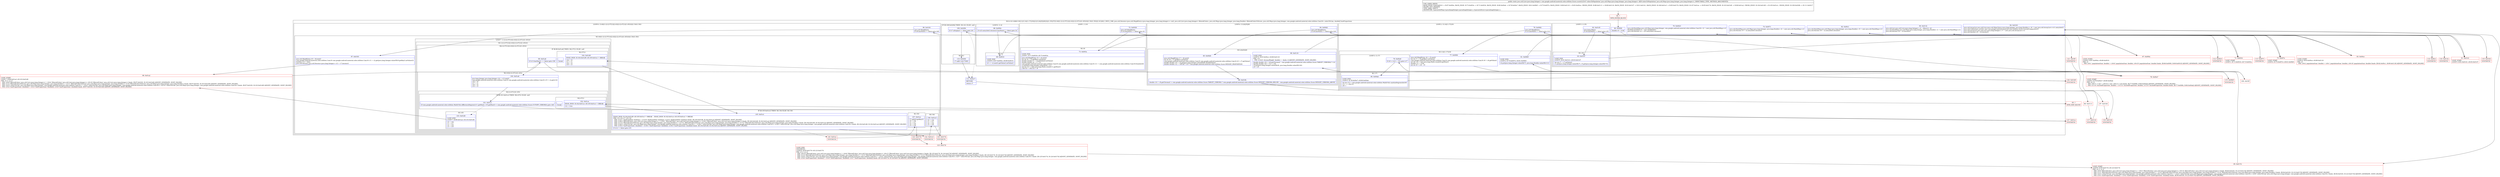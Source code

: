 digraph "CFG forcom.google.android.material.color.utilities.Score.score(Ljava\/util\/Map;)Ljava\/util\/List;" {
subgraph cluster_Region_1766837006 {
label = "R(14:1|(1:4)|6|(1:9)|11|(3:14|(1:17)|19)|21|(3:24|25|28)|32|(1:35)|37|(3:40|(1:(2:(2:57|1)|(2:43|(2:(2:47|1)|(1:45)))))|(1:54)(1:50))|(1:61)|62) | DECL_VAR: java.util.Iterator\<java.util.Map$Entry\<java.lang.Integer, java.lang.Integer\>\> null, java.util.List\<java.lang.Integer\> filteredColors, java.util.Map\<java.lang.Integer, java.lang.Double\> filteredColorsToScore, java.util.Map\<java.lang.Integer, com.google.android.material.color.utilities.Cam16\> colorsToCam, double[] hueProportions\l";
node [shape=record,color=blue];
Node_66 [shape=record,label="{66\:\ 0x0000|double r0 = 0.0d\l}"];
subgraph cluster_LoopRegion_1884404139 {
label = "LOOP:0: (1:4)";
node [shape=record,color=blue];
Node_68 [shape=record,label="{68\:\ 0x000e|if (r23.entrySet().iterator().hasNext() != false) goto L4\l}"];
subgraph cluster_Region_301588374 {
label = "R(1:4)";
node [shape=record,color=blue];
Node_69 [shape=record,label="{69\:\ 0x0010|LOOP_END\lLOOP:0: B:67:0x000a\-\>B:69:0x0010\l|r0 += r2.next().getValue().intValue()\l}"];
}
}
Node_70 [shape=record,label="{70\:\ 0x0023|java.util.HashMap java.util.Map\<java.lang.Integer, com.google.android.material.color.utilities.Cam16\> r2 = new java.util.HashMap\<\>()\ldouble[] double[] r3 = new double[361]\ljava.util.Iterator r4 = r23.entrySet().iterator()\l\l}"];
subgraph cluster_LoopRegion_1910398327 {
label = "LOOP:1: (1:9)";
node [shape=record,color=blue];
Node_72 [shape=record,label="{72\:\ 0x0038|java.util.Map$Entry \lif (r4.hasNext() != false) goto L9\l}"];
subgraph cluster_Region_507131775 {
label = "R(1:9)";
node [shape=record,color=blue];
Node_73 [shape=record,label="{73\:\ 0x003a|LOOP_END\lLOOP:1: B:71:0x0034\-\>B:73:0x003a\l|java.util.Map$Entry r5 = r4.next()\lint int r6 = r5.getKey().intValue()\ldouble double r7 = r5.getValue().intValue()\ldouble double r9 = r7 \/ r0\lcom.google.android.material.color.utilities.Cam16 com.google.android.material.color.utilities.Cam16 r11 = com.google.android.material.color.utilities.Cam16.fromInt(r6)\lr2.put(java.lang.Integer.valueOf(r6), r11)\lint int r13 = (int) java.lang.Math.round(r11.getHue())\lr3[r13] = r3[r13] + r9\l}"];
}
}
Node_74 [shape=record,label="{74\:\ 0x0071|java.util.HashMap java.util.Map\<java.lang.Integer, java.lang.Double\> r4 = new java.util.HashMap\<\>()\ljava.util.Iterator r5 = r2.entrySet().iterator()\l\l}"];
subgraph cluster_LoopRegion_538161756 {
label = "LOOP:2: (3:14|(1:17)|19)";
node [shape=record,color=blue];
Node_76 [shape=record,label="{76\:\ 0x0082|java.util.Map$Entry \lif (r5.hasNext() != false) goto L14\l}"];
subgraph cluster_Region_1629529268 {
label = "R(3:14|(1:17)|19)";
node [shape=record,color=blue];
Node_77 [shape=record,label="{77\:\ 0x0084|java.util.Map$Entry r6 = r5.next()\lint int r7 = r6.getKey().intValue()\lcom.google.android.material.color.utilities.Cam16 com.google.android.material.color.utilities.Cam16 r8 = r6.getValue()\lint int r10 = (int) java.lang.Math.round(r8.getHue())\ldouble r11 = 0.0d\lint int r9 = r10 \- 15\l}"];
subgraph cluster_LoopRegion_851753323 {
label = "LOOP:3: (1:17)";
node [shape=record,color=blue];
Node_79 [shape=record,label="{79\:\ 0x00a9|if (r9 \< (r10 + 15)) goto L17\l}"];
subgraph cluster_Region_404325279 {
label = "R(1:17)";
node [shape=record,color=blue];
Node_80 [shape=record,label="{80\:\ 0x00ab|LOOP_END\lLOOP:3: B:78:0x00a7\-\>B:80:0x00ab\l|int int r13 = com.google.android.material.color.utilities.MathUtils.sanitizeDegreesInt(r9)\lr11 += r3[r13]\lr9++\l}"];
}
}
Node_81 [shape=record,label="{81\:\ 0x00b5|LOOP_END\lLOOP:2: B:75:0x007e\-\>B:81:0x00b5\l|r4.put(java.lang.Integer.valueOf(r7), java.lang.Double.valueOf(r11))\l}"];
}
}
Node_82 [shape=record,label="{82\:\ 0x00c1|java.util.HashMap java.util.Map\<java.lang.Integer, java.lang.Double\> r5 = new java.util.HashMap\<\>()\ljava.util.Iterator r6 = r2.entrySet().iterator()\l\l}"];
subgraph cluster_LoopRegion_1126234767 {
label = "LOOP:4: (3:24|25|28)";
node [shape=record,color=blue];
Node_84 [shape=record,label="{84\:\ 0x00d2|java.util.Map$Entry \lif (r6.hasNext() != false) goto L24\l}"];
subgraph cluster_Region_172710510 {
label = "R(3:24|25|28)";
node [shape=record,color=blue];
Node_85 [shape=record,label="{85\:\ 0x00d4|java.util.Map$Entry r7 = r6.next()\lint int r8 = r7.getKey().intValue()\lcom.google.android.material.color.utilities.Cam16 com.google.android.material.color.utilities.Cam16 r9 = r7.getValue()\ldouble double r10 = r4.get(java.lang.Integer.valueOf(r8)).doubleValue()\ldouble double r12 = 100.0d * r10 * com.google.android.material.color.utilities.Score.WEIGHT_PROPORTION\l}"];
Node_86 [shape=record,label="{86\:\ 0x010b|double r14 = r9.getChroma() \< com.google.android.material.color.utilities.Score.TARGET_CHROMA ? com.google.android.material.color.utilities.Score.WEIGHT_CHROMA_BELOW : com.google.android.material.color.utilities.Score.WEIGHT_CHROMA_ABOVE\l}"];
Node_89 [shape=record,label="{89\:\ 0x0118|LOOP_END\lLOOP:4: B:83:0x00ce\-\>B:89:0x0118\lPHI: r14 \l  PHI: (r14v6 'chromaWeight' double) =  binds: [] A[DONT_GENERATE, DONT_INLINE]\l|double double r18 = (r9.getChroma() \- com.google.android.material.color.utilities.Score.TARGET_CHROMA) * r14\ldouble double r16 = r12 + r18\lr5.put(java.lang.Integer.valueOf(r8), java.lang.Double.valueOf(r16))\lr0 = r0\l}"];
}
}
Node_90 [shape=record,label="{90\:\ 0x0132|java.util.List java.util.List\<java.lang.Integer\> r0 = filter(r4, r2)\ljava.util.HashMap java.util.Map\<java.lang.Integer, java.lang.Double\> r1 = new java.util.HashMap\<\>()\ljava.util.Iterator r6 = r0.iterator()\l\l}"];
subgraph cluster_LoopRegion_1052872609 {
label = "LOOP:5: (1:35)";
node [shape=record,color=blue];
Node_92 [shape=record,label="{92\:\ 0x0145|java.lang.Object \lif (r6.hasNext() != false) goto L35\l}"];
subgraph cluster_Region_2110107250 {
label = "R(1:35)";
node [shape=record,color=blue];
Node_93 [shape=record,label="{93\:\ 0x0147|LOOP_END\lLOOP:5: B:91:0x0141\-\>B:93:0x0147\l|int int r7 = r7.intValue()\lr1.put(java.lang.Integer.valueOf(r7), r5.get(java.lang.Integer.valueOf(r7)))\l}"];
}
}
Node_94 [shape=record,label="{94\:\ 0x0163|java.util.ArrayList java.util.List\<java.util.Map.Entry\<java.lang.Integer, java.lang.Double\>\> r6 = new java.util.ArrayList\<\>(r1.entrySet())\ljava.util.Collections.sort(r6, new com.google.android.material.color.utilities.Score.ScoredComparator())\ljava.util.ArrayList java.util.List\<java.lang.Integer\> r7 = new java.util.ArrayList\<\>()\ljava.util.Iterator r8 = r6.iterator()\l\l}"];
subgraph cluster_LoopRegion_1031231723 {
label = "LOOP:6: (3:40|(1:(2:(2:57|1)|(2:43|(2:(2:47|1)|(1:45)))))|(1:54)(1:50))";
node [shape=record,color=blue];
Node_96 [shape=record,label="{96\:\ 0x0181|java.util.Map$Entry \lif (r8.hasNext() != false) goto L40\l}"];
subgraph cluster_Region_1231426780 {
label = "R(3:40|(1:(2:(2:57|1)|(2:43|(2:(2:47|1)|(1:45)))))|(1:54)(1:50))";
node [shape=record,color=blue];
Node_97 [shape=record,label="{97\:\ 0x0183|java.util.Map$Entry r9 = r8.next()\lcom.google.android.material.color.utilities.Cam16 com.google.android.material.color.utilities.Cam16 r11 = r2.get(java.lang.Integer.valueOf(r9.getKey().intValue()))\lboolean r12 = false\ljava.util.Iterator java.util.Iterator\<java.lang.Integer\> r13 = r7.iterator()\l}"];
subgraph cluster_LoopRegion_4955211 {
label = "LOOP:7: (1:(2:(2:57|1)|(2:43|(2:(2:47|1)|(1:45)))))";
node [shape=record,color=blue];
subgraph cluster_Region_1157360207 {
label = "R(1:(2:(2:57|1)|(2:43|(2:(2:47|1)|(1:45)))))";
node [shape=record,color=blue];
subgraph cluster_Region_1987434998 {
label = "R(2:(2:57|1)|(2:43|(2:(2:47|1)|(1:45))))";
node [shape=record,color=blue];
subgraph cluster_IfRegion_428796219 {
label = "IF [B:99:0x01a6] THEN: R(2:57|1) ELSE: null";
node [shape=record,color=blue];
Node_99 [shape=record,label="{99\:\ 0x01a6|if (r13.hasNext() == false) goto L56\l}"];
subgraph cluster_Region_339810077 {
label = "R(2:57|1)";
node [shape=record,color=blue];
Node_104 [shape=record,label="{104\:\ 0x01d9|EDGE_INSN: B:104:0x01d9\-\>B:105:0x01e1 ?: BREAK  \l|r16 = r0\lr17 = r1\lr18 = r2\lr19 = r3\l}"];
Node_InsnContainer_1908565971 [shape=record,label="{|break\l}"];
}
}
subgraph cluster_Region_1545664288 {
label = "R(2:43|(2:(2:47|1)|(1:45)))";
node [shape=record,color=blue];
Node_100 [shape=record,label="{100\:\ 0x01a8|java.lang.Integer java.lang.Integer r14 = r13.next()\lcom.google.android.material.color.utilities.Cam16 com.google.android.material.color.utilities.Cam16 r15 = r2.get(r14)\lr16 = r0\lr17 = r1\lr18 = r2\lr19 = r3\l}"];
subgraph cluster_Region_758580324 {
label = "R(2:(2:47|1)|(1:45))";
node [shape=record,color=blue];
subgraph cluster_IfRegion_372751043 {
label = "IF [B:101:0x01cc] THEN: R(2:47|1) ELSE: null";
node [shape=record,color=blue];
Node_101 [shape=record,label="{101\:\ 0x01cc|if (com.google.android.material.color.utilities.MathUtils.differenceDegrees(r11.getHue(), r15.getHue()) \< com.google.android.material.color.utilities.Score.CUTOFF_CHROMA) goto L46\l}"];
subgraph cluster_Region_1188114505 {
label = "R(2:47|1)";
node [shape=record,color=blue];
Node_102 [shape=record,label="{102\:\ 0x01ce|EDGE_INSN: B:102:0x01ce\-\>B:105:0x01e1 ?: BREAK  \l|r12 = true\l}"];
Node_InsnContainer_906312223 [shape=record,label="{|break\l}"];
}
}
subgraph cluster_Region_111692473 {
label = "R(1:45)";
node [shape=record,color=blue];
Node_103 [shape=record,label="{103\:\ 0x01d0|LOOP_END\lLOOP:7: B:98:0x01a2\-\>B:103:0x01d0\l|r0 = r16\lr1 = r17\lr2 = r18\lr3 = r19\l}"];
}
}
}
}
}
}
subgraph cluster_IfRegion_1589010601 {
label = "IF [B:105:0x01e1] THEN: R(1:54) ELSE: R(1:50)";
node [shape=record,color=blue];
Node_105 [shape=record,label="{105\:\ 0x01e1|EDGE_INSN: B:104:0x01d9\-\>B:105:0x01e1 ?: BREAK  , EDGE_INSN: B:102:0x01ce\-\>B:105:0x01e1 ?: BREAK  \lPHI: r12 r16 r17 r18 r19 \l  PHI: (r12v1 'duplicateHue' boolean) = (r12v0 'duplicateHue' boolean), (r12v2 'duplicateHue' boolean) binds: [B:104:0x01d9, B:102:0x01ce] A[DONT_GENERATE, DONT_INLINE]\l  PHI: (r16v2 'filteredColors' java.util.List\<java.lang.Integer\>) = (r16v1 'filteredColors' java.util.List\<java.lang.Integer\>), (r16v3 'filteredColors' java.util.List\<java.lang.Integer\>) binds: [B:104:0x01d9, B:102:0x01ce] A[DONT_GENERATE, DONT_INLINE]\l  PHI: (r17v2 'filteredColorsToScore' java.util.Map\<java.lang.Integer, java.lang.Double\>) = (r17v1 'filteredColorsToScore' java.util.Map\<java.lang.Integer, java.lang.Double\>), (r17v3 'filteredColorsToScore' java.util.Map\<java.lang.Integer, java.lang.Double\>) binds: [B:104:0x01d9, B:102:0x01ce] A[DONT_GENERATE, DONT_INLINE]\l  PHI: (r18v2 'colorsToCam' java.util.Map\<java.lang.Integer, com.google.android.material.color.utilities.Cam16\>) = (r18v1 'colorsToCam' java.util.Map\<java.lang.Integer, com.google.android.material.color.utilities.Cam16\>), (r18v3 'colorsToCam' java.util.Map\<java.lang.Integer, com.google.android.material.color.utilities.Cam16\>) binds: [B:104:0x01d9, B:102:0x01ce] A[DONT_GENERATE, DONT_INLINE]\l  PHI: (r19v2 'hueProportions' double[]) = (r19v1 'hueProportions' double[]), (r19v3 'hueProportions' double[]) binds: [B:104:0x01d9, B:102:0x01ce] A[DONT_GENERATE, DONT_INLINE]\l|if (r12 != false) goto L53\l}"];
subgraph cluster_Region_163219469 {
label = "R(1:54)";
node [shape=record,color=blue];
Node_106 [shape=record,label="{106\:\ 0x01e3|r0 = r16\lr1 = r17\lr2 = r18\lr3 = r19\l}"];
}
subgraph cluster_Region_1509047166 {
label = "R(1:50)";
node [shape=record,color=blue];
Node_107 [shape=record,label="{107\:\ 0x01ec|r7.add(r9.getKey())\lr0 = r16\lr1 = r17\lr2 = r18\lr3 = r19\l}"];
}
}
}
}
subgraph cluster_IfRegion_638045981 {
label = "IF [B:109:0x020b] THEN: R(1:61) ELSE: null";
node [shape=record,color=blue];
Node_109 [shape=record,label="{109\:\ 0x020b|if (r7.isEmpty() != false) goto L61\l}"];
subgraph cluster_Region_1918285113 {
label = "R(1:61)";
node [shape=record,color=blue];
Node_110 [shape=record,label="{110\:\ 0x020d|r7.add(\-12417548)\l}"];
}
}
Node_111 [shape=record,label="{111\:\ 0x0217|RETURN\l|return r7\l}"];
}
Node_64 [shape=record,color=red,label="{64\:\ ?|MTH_ENTER_BLOCK\l}"];
Node_67 [shape=record,color=red,label="{67\:\ 0x000a|LOOP_START\lLOOP:0: B:67:0x000a\-\>B:69:0x0010\lPHI: r0 \l  PHI: (r0v1 'populationSum' double) = (r0v0 'populationSum' double), (r0v19 'populationSum' double) binds: [B:66:0x0000, B:69:0x0010] A[DONT_GENERATE, DONT_INLINE]\l}"];
Node_112 [shape=record,color=red,label="{112\:\ 0x0023|SYNTHETIC\l}"];
Node_71 [shape=record,color=red,label="{71\:\ 0x0034|LOOP_START\lLOOP:1: B:71:0x0034\-\>B:73:0x003a\l}"];
Node_113 [shape=record,color=red,label="{113\:\ 0x0071|SYNTHETIC\l}"];
Node_75 [shape=record,color=red,label="{75\:\ 0x007e|LOOP_START\lLOOP:2: B:75:0x007e\-\>B:81:0x00b5\l}"];
Node_78 [shape=record,color=red,label="{78\:\ 0x00a7|LOOP_START\lLOOP:3: B:78:0x00a7\-\>B:80:0x00ab\lPHI: r9 r11 \l  PHI: (r9v11 'j' int) = (r9v10 'j' int), (r9v13 'j' int) binds: [B:77:0x0084, B:80:0x00ab] A[DONT_GENERATE, DONT_INLINE]\l  PHI: (r11v4 'excitedProportion' double) = (r11v3 'excitedProportion' double), (r11v5 'excitedProportion' double) binds: [B:77:0x0084, B:80:0x00ab] A[DONT_GENERATE, DONT_INLINE]\l}"];
Node_115 [shape=record,color=red,label="{115\:\ 0x00b5|SYNTHETIC\l}"];
Node_114 [shape=record,color=red,label="{114\:\ 0x00c1|SYNTHETIC\l}"];
Node_83 [shape=record,color=red,label="{83\:\ 0x00ce|LOOP_START\lLOOP:4: B:83:0x00ce\-\>B:89:0x0118\lPHI: r0 \l  PHI: (r0v2 'populationSum' double) = (r0v1 'populationSum' double), (r0v18 'populationSum' double) binds: [B:82:0x00c1, B:89:0x0118] A[DONT_GENERATE, DONT_INLINE]\l}"];
Node_87 [shape=record,color=red,label="{87\:\ 0x010d}"];
Node_118 [shape=record,color=red,label="{118\:\ 0x0118|SYNTHETIC\l}"];
Node_88 [shape=record,color=red,label="{88\:\ 0x0113}"];
Node_117 [shape=record,color=red,label="{117\:\ 0x0118|SYNTHETIC\l}"];
Node_116 [shape=record,color=red,label="{116\:\ 0x0132|SYNTHETIC\l}"];
Node_91 [shape=record,color=red,label="{91\:\ 0x0141|LOOP_START\lLOOP:5: B:91:0x0141\-\>B:93:0x0147\l}"];
Node_119 [shape=record,color=red,label="{119\:\ 0x0163|SYNTHETIC\l}"];
Node_95 [shape=record,color=red,label="{95\:\ 0x017d|LOOP_START\lLOOP:6: B:95:0x017d\-\>B:123:0x017d\lPHI: r0 r1 r2 r3 \l  PHI: (r0v4 'filteredColors' java.util.List\<java.lang.Integer\>) = (r0v3 'filteredColors' java.util.List\<java.lang.Integer\>), (r0v10 'filteredColors' java.util.List\<java.lang.Integer\>) binds: [B:94:0x0163, B:123:0x017d] A[DONT_GENERATE, DONT_INLINE]\l  PHI: (r1v1 'filteredColorsToScore' java.util.Map\<java.lang.Integer, java.lang.Double\>) = (r1v0 'filteredColorsToScore' java.util.Map\<java.lang.Integer, java.lang.Double\>), (r1v4 'filteredColorsToScore' java.util.Map\<java.lang.Integer, java.lang.Double\>) binds: [B:94:0x0163, B:123:0x017d] A[DONT_GENERATE, DONT_INLINE]\l  PHI: (r2v3 'colorsToCam' java.util.Map\<java.lang.Integer, com.google.android.material.color.utilities.Cam16\>) = (r2v2 'colorsToCam' java.util.Map\<java.lang.Integer, com.google.android.material.color.utilities.Cam16\>), (r2v6 'colorsToCam' java.util.Map\<java.lang.Integer, com.google.android.material.color.utilities.Cam16\>) binds: [B:94:0x0163, B:123:0x017d] A[DONT_GENERATE, DONT_INLINE]\l  PHI: (r3v3 'hueProportions' double[]) = (r3v2 'hueProportions' double[]), (r3v6 'hueProportions' double[]) binds: [B:94:0x0163, B:123:0x017d] A[DONT_GENERATE, DONT_INLINE]\l}"];
Node_98 [shape=record,color=red,label="{98\:\ 0x01a2|LOOP_START\lLOOP:7: B:98:0x01a2\-\>B:103:0x01d0\lPHI: r0 r1 r2 r3 \l  PHI: (r0v8 'filteredColors' java.util.List\<java.lang.Integer\>) = (r0v4 'filteredColors' java.util.List\<java.lang.Integer\>), (r0v16 'filteredColors' java.util.List\<java.lang.Integer\>) binds: [B:97:0x0183, B:103:0x01d0] A[DONT_GENERATE, DONT_INLINE]\l  PHI: (r1v2 'filteredColorsToScore' java.util.Map\<java.lang.Integer, java.lang.Double\>) = (r1v1 'filteredColorsToScore' java.util.Map\<java.lang.Integer, java.lang.Double\>), (r1v6 'filteredColorsToScore' java.util.Map\<java.lang.Integer, java.lang.Double\>) binds: [B:97:0x0183, B:103:0x01d0] A[DONT_GENERATE, DONT_INLINE]\l  PHI: (r2v4 'colorsToCam' java.util.Map\<java.lang.Integer, com.google.android.material.color.utilities.Cam16\>) = (r2v3 'colorsToCam' java.util.Map\<java.lang.Integer, com.google.android.material.color.utilities.Cam16\>), (r2v10 'colorsToCam' java.util.Map\<java.lang.Integer, com.google.android.material.color.utilities.Cam16\>) binds: [B:97:0x0183, B:103:0x01d0] A[DONT_GENERATE, DONT_INLINE]\l  PHI: (r3v4 'hueProportions' double[]) = (r3v3 'hueProportions' double[]), (r3v8 'hueProportions' double[]) binds: [B:97:0x0183, B:103:0x01d0] A[DONT_GENERATE, DONT_INLINE]\l}"];
Node_127 [shape=record,color=red,label="{127\:\ 0x01ce|SYNTHETIC\l}"];
Node_120 [shape=record,color=red,label="{120\:\ 0x01ec|SYNTHETIC\l}"];
Node_124 [shape=record,color=red,label="{124\:\ 0x017d|SYNTHETIC\l}"];
Node_123 [shape=record,color=red,label="{123\:\ 0x017d|LOOP_END\lSYNTHETIC\lLOOP:6: B:95:0x017d\-\>B:123:0x017d\lPHI: r0 r1 r2 r3 \l  PHI: (r0v10 'filteredColors' java.util.List\<java.lang.Integer\>) = (r0v9 'filteredColors' java.util.List\<java.lang.Integer\>), (r0v13 'filteredColors' java.util.List\<java.lang.Integer\>) binds: [B:125:0x017d, B:124:0x017d] A[DONT_GENERATE, DONT_INLINE]\l  PHI: (r1v4 'filteredColorsToScore' java.util.Map\<java.lang.Integer, java.lang.Double\>) = (r1v3 'filteredColorsToScore' java.util.Map\<java.lang.Integer, java.lang.Double\>), (r1v5 'filteredColorsToScore' java.util.Map\<java.lang.Integer, java.lang.Double\>) binds: [B:125:0x017d, B:124:0x017d] A[DONT_GENERATE, DONT_INLINE]\l  PHI: (r2v6 'colorsToCam' java.util.Map\<java.lang.Integer, com.google.android.material.color.utilities.Cam16\>) = (r2v5 'colorsToCam' java.util.Map\<java.lang.Integer, com.google.android.material.color.utilities.Cam16\>), (r2v7 'colorsToCam' java.util.Map\<java.lang.Integer, com.google.android.material.color.utilities.Cam16\>) binds: [B:125:0x017d, B:124:0x017d] A[DONT_GENERATE, DONT_INLINE]\l  PHI: (r3v6 'hueProportions' double[]) = (r3v5 'hueProportions' double[]), (r3v7 'hueProportions' double[]) binds: [B:125:0x017d, B:124:0x017d] A[DONT_GENERATE, DONT_INLINE]\l}"];
Node_122 [shape=record,color=red,label="{122\:\ 0x01e3|SYNTHETIC\l}"];
Node_125 [shape=record,color=red,label="{125\:\ 0x017d|SYNTHETIC\l}"];
Node_126 [shape=record,color=red,label="{126\:\ 0x01d9|SYNTHETIC\l}"];
Node_121 [shape=record,color=red,label="{121\:\ 0x01ff|SYNTHETIC\l}"];
Node_108 [shape=record,color=red,label="{108\:\ 0x01ff}"];
Node_65 [shape=record,color=red,label="{65\:\ ?|MTH_EXIT_BLOCK\l}"];
MethodNode[shape=record,label="{public static java.util.List\<java.lang.Integer\> com.google.android.material.color.utilities.Score.score((r23v0 'colorsToPopulation' java.util.Map\<java.lang.Integer, java.lang.Integer\> A[D('colorsToPopulation' java.util.Map\<java.lang.Integer, java.lang.Integer\>), IMMUTABLE_TYPE, METHOD_ARGUMENT]))  | USE_LINES_HINTS\lBACK_EDGE: B:69:0x0010 \-\> B:67:0x000a, BACK_EDGE: B:73:0x003a \-\> B:71:0x0034, BACK_EDGE: B:80:0x00ab \-\> B:78:0x00a7, BACK_EDGE: B:81:0x00b5 \-\> B:75:0x007e, BACK_EDGE: B:89:0x0118 \-\> B:83:0x00ce, CROSS_EDGE: B:88:0x0113 \-\> B:89:0x0118, BACK_EDGE: B:93:0x0147 \-\> B:91:0x0141, BACK_EDGE: B:106:0x01e3 \-\> B:95:0x017d, BACK_EDGE: B:107:0x01ec \-\> B:95:0x017d, BACK_EDGE: B:103:0x01d0 \-\> B:98:0x01a2, CROSS_EDGE: B:104:0x01d9 \-\> B:105:0x01e1, CROSS_EDGE: B:109:0x020b \-\> B:111:0x0217\lINLINE_NOT_NEEDED\lTYPE_VARS: EMPTY\lSIGNATURE: (Ljava\/util\/Map\<Ljava\/lang\/Integer;Ljava\/lang\/Integer;\>;)Ljava\/util\/List\<Ljava\/lang\/Integer;\>;\l}"];
MethodNode -> Node_64;Node_66 -> Node_67;
Node_68 -> Node_69;
Node_68 -> Node_112[style=dashed];
Node_69 -> Node_67;
Node_70 -> Node_71;
Node_72 -> Node_73;
Node_72 -> Node_113[style=dashed];
Node_73 -> Node_71;
Node_74 -> Node_75;
Node_76 -> Node_77;
Node_76 -> Node_114[style=dashed];
Node_77 -> Node_78;
Node_79 -> Node_80;
Node_79 -> Node_115[style=dashed];
Node_80 -> Node_78;
Node_81 -> Node_75;
Node_82 -> Node_83;
Node_84 -> Node_85;
Node_84 -> Node_116[style=dashed];
Node_85 -> Node_86;
Node_86 -> Node_87;
Node_86 -> Node_88;
Node_89 -> Node_83;
Node_90 -> Node_91;
Node_92 -> Node_93;
Node_92 -> Node_119[style=dashed];
Node_93 -> Node_91;
Node_94 -> Node_95;
Node_96 -> Node_97;
Node_96 -> Node_121[style=dashed];
Node_97 -> Node_98;
Node_99 -> Node_100[style=dashed];
Node_99 -> Node_126;
Node_104 -> Node_105;
Node_100 -> Node_101;
Node_101 -> Node_103[style=dashed];
Node_101 -> Node_127;
Node_102 -> Node_105;
Node_103 -> Node_98;
Node_105 -> Node_120[style=dashed];
Node_105 -> Node_122;
Node_106 -> Node_125;
Node_107 -> Node_124;
Node_109 -> Node_110;
Node_109 -> Node_111[style=dashed];
Node_110 -> Node_111;
Node_111 -> Node_65;
Node_64 -> Node_66;
Node_67 -> Node_68;
Node_112 -> Node_70;
Node_71 -> Node_72;
Node_113 -> Node_74;
Node_75 -> Node_76;
Node_78 -> Node_79;
Node_115 -> Node_81;
Node_114 -> Node_82;
Node_83 -> Node_84;
Node_87 -> Node_118;
Node_118 -> Node_89;
Node_88 -> Node_117;
Node_117 -> Node_89;
Node_116 -> Node_90;
Node_91 -> Node_92;
Node_119 -> Node_94;
Node_95 -> Node_96;
Node_98 -> Node_99;
Node_127 -> Node_102;
Node_120 -> Node_107;
Node_124 -> Node_123;
Node_123 -> Node_95;
Node_122 -> Node_106;
Node_125 -> Node_123;
Node_126 -> Node_104;
Node_121 -> Node_108;
Node_108 -> Node_109;
}

